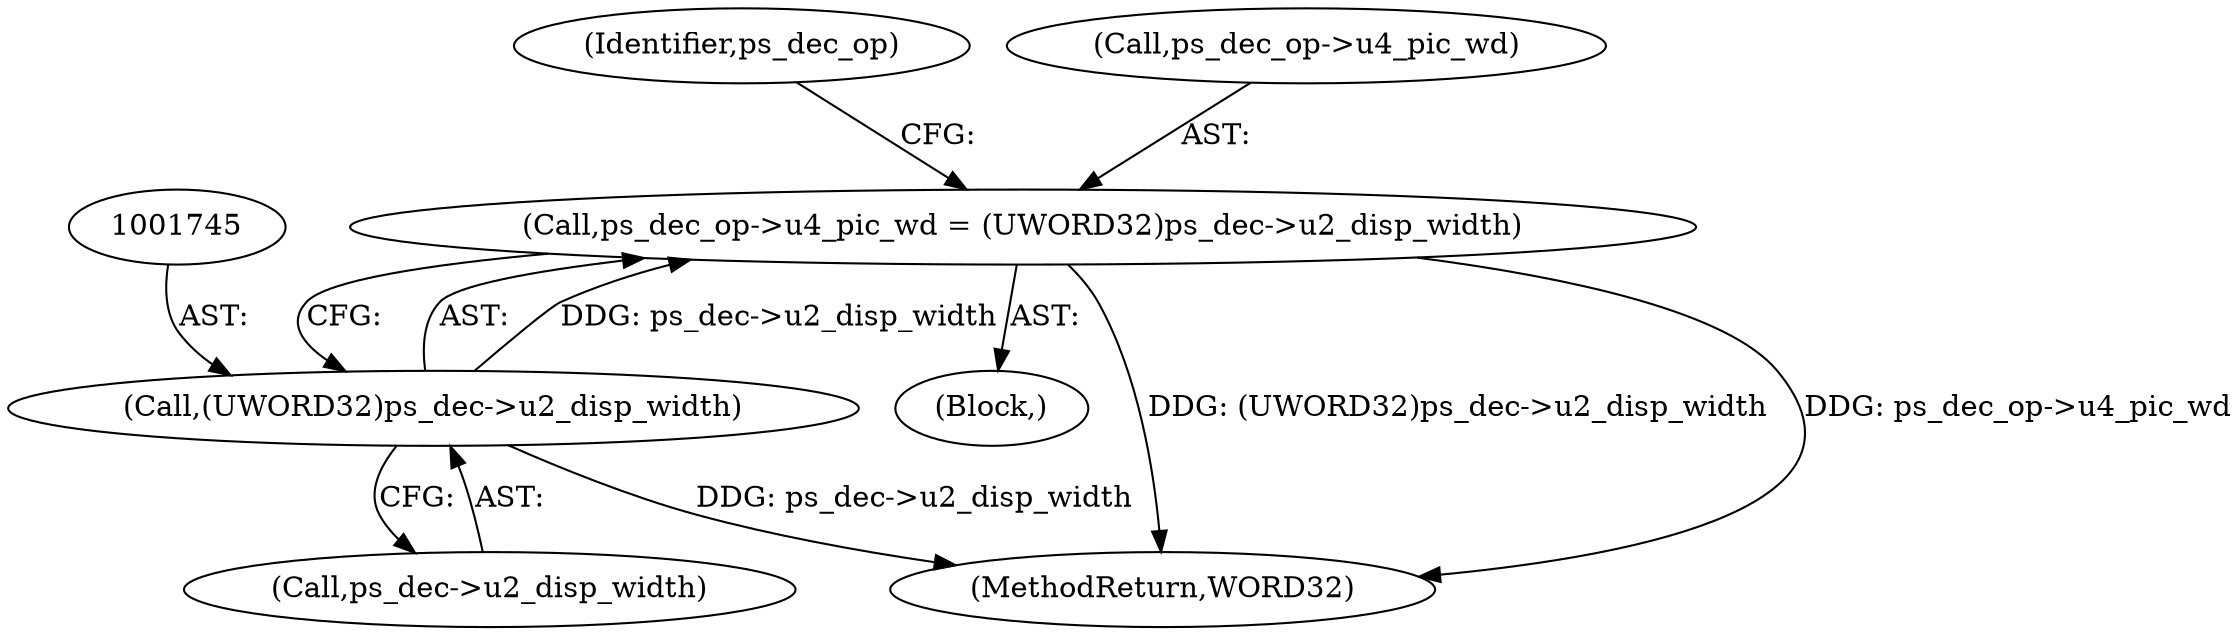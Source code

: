 digraph "0_Android_494561291a503840f385fbcd11d9bc5f4dc502b8@pointer" {
"1001740" [label="(Call,ps_dec_op->u4_pic_wd = (UWORD32)ps_dec->u2_disp_width)"];
"1001744" [label="(Call,(UWORD32)ps_dec->u2_disp_width)"];
"1001746" [label="(Call,ps_dec->u2_disp_width)"];
"1001740" [label="(Call,ps_dec_op->u4_pic_wd = (UWORD32)ps_dec->u2_disp_width)"];
"1001739" [label="(Block,)"];
"1002226" [label="(MethodReturn,WORD32)"];
"1001751" [label="(Identifier,ps_dec_op)"];
"1001741" [label="(Call,ps_dec_op->u4_pic_wd)"];
"1001744" [label="(Call,(UWORD32)ps_dec->u2_disp_width)"];
"1001740" -> "1001739"  [label="AST: "];
"1001740" -> "1001744"  [label="CFG: "];
"1001741" -> "1001740"  [label="AST: "];
"1001744" -> "1001740"  [label="AST: "];
"1001751" -> "1001740"  [label="CFG: "];
"1001740" -> "1002226"  [label="DDG: (UWORD32)ps_dec->u2_disp_width"];
"1001740" -> "1002226"  [label="DDG: ps_dec_op->u4_pic_wd"];
"1001744" -> "1001740"  [label="DDG: ps_dec->u2_disp_width"];
"1001744" -> "1001746"  [label="CFG: "];
"1001745" -> "1001744"  [label="AST: "];
"1001746" -> "1001744"  [label="AST: "];
"1001744" -> "1002226"  [label="DDG: ps_dec->u2_disp_width"];
}
